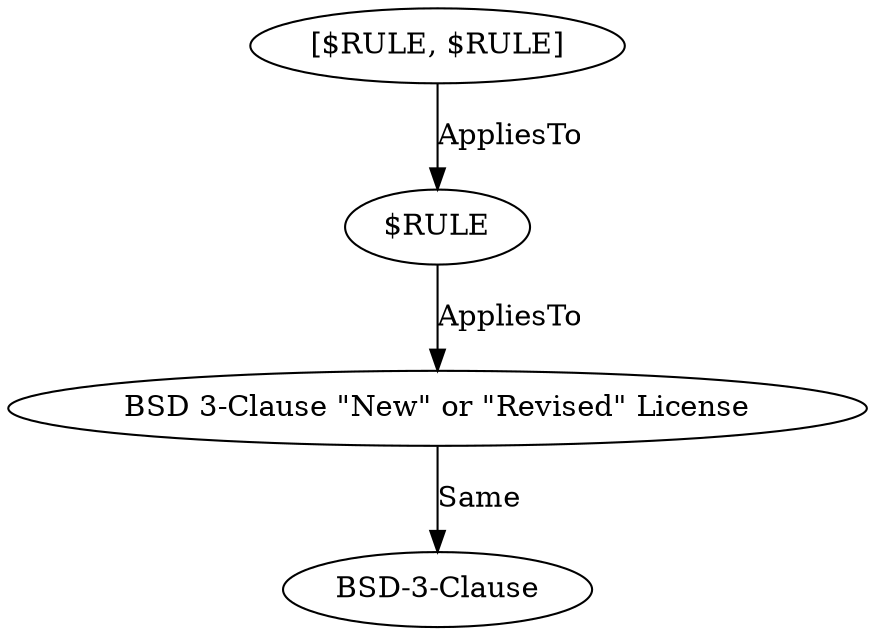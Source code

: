 digraph {
    33 [ label = "[$RULE, $RULE]" ]
    34 [ label = "BSD-3-Clause" ]
    35 [ label = "BSD 3-Clause \"New\" or \"Revised\" License" ]
    36 [ label = "$RULE" ]
    35 -> 34 [ label = "Same" ]
    36 -> 35 [ label = "AppliesTo" ]
    33 -> 36 [ label = "AppliesTo" ]
}
